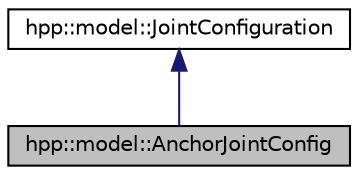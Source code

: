 digraph "hpp::model::AnchorJointConfig"
{
  edge [fontname="Helvetica",fontsize="10",labelfontname="Helvetica",labelfontsize="10"];
  node [fontname="Helvetica",fontsize="10",shape=record];
  Node1 [label="hpp::model::AnchorJointConfig",height=0.2,width=0.4,color="black", fillcolor="grey75", style="filled" fontcolor="black"];
  Node2 -> Node1 [dir="back",color="midnightblue",fontsize="10",style="solid",fontname="Helvetica"];
  Node2 [label="hpp::model::JointConfiguration",height=0.2,width=0.4,color="black", fillcolor="white", style="filled",URL="$a00015.html",tooltip="Configuration of a Joint. "];
}
